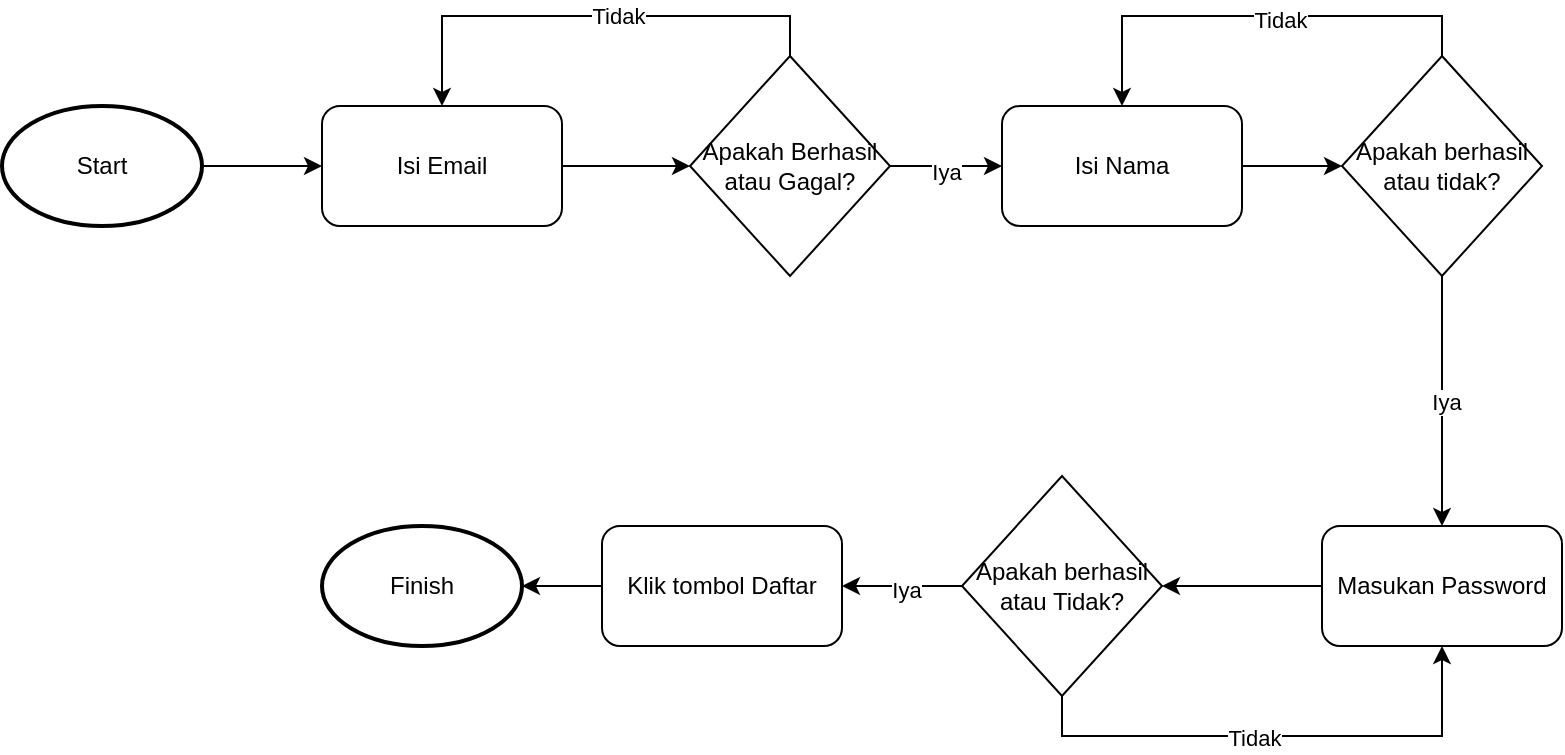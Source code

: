 <mxfile version="24.8.6">
  <diagram id="fibcwjEclzMkYl64Zc0Q" name="Halaman-2">
    <mxGraphModel dx="793" dy="459" grid="1" gridSize="10" guides="1" tooltips="1" connect="1" arrows="1" fold="1" page="1" pageScale="1" pageWidth="827" pageHeight="1169" math="0" shadow="0">
      <root>
        <mxCell id="0" />
        <mxCell id="1" parent="0" />
        <mxCell id="lwXBzrZFB9Pb2pgadV3i-12" style="edgeStyle=orthogonalEdgeStyle;rounded=0;orthogonalLoop=1;jettySize=auto;html=1;exitX=1;exitY=0.5;exitDx=0;exitDy=0;exitPerimeter=0;entryX=0;entryY=0.5;entryDx=0;entryDy=0;" edge="1" parent="1" source="lwXBzrZFB9Pb2pgadV3i-4" target="lwXBzrZFB9Pb2pgadV3i-9">
          <mxGeometry relative="1" as="geometry" />
        </mxCell>
        <mxCell id="lwXBzrZFB9Pb2pgadV3i-4" value="Start" style="strokeWidth=2;html=1;shape=mxgraph.flowchart.start_1;whiteSpace=wrap;" vertex="1" parent="1">
          <mxGeometry x="20" y="190" width="100" height="60" as="geometry" />
        </mxCell>
        <mxCell id="lwXBzrZFB9Pb2pgadV3i-13" style="edgeStyle=orthogonalEdgeStyle;rounded=0;orthogonalLoop=1;jettySize=auto;html=1;exitX=1;exitY=0.5;exitDx=0;exitDy=0;entryX=0;entryY=0.5;entryDx=0;entryDy=0;" edge="1" parent="1" source="lwXBzrZFB9Pb2pgadV3i-9" target="lwXBzrZFB9Pb2pgadV3i-11">
          <mxGeometry relative="1" as="geometry" />
        </mxCell>
        <mxCell id="lwXBzrZFB9Pb2pgadV3i-9" value="Isi Email" style="rounded=1;whiteSpace=wrap;html=1;" vertex="1" parent="1">
          <mxGeometry x="180" y="190" width="120" height="60" as="geometry" />
        </mxCell>
        <mxCell id="lwXBzrZFB9Pb2pgadV3i-14" style="edgeStyle=orthogonalEdgeStyle;rounded=0;orthogonalLoop=1;jettySize=auto;html=1;exitX=0.5;exitY=0;exitDx=0;exitDy=0;entryX=0.5;entryY=0;entryDx=0;entryDy=0;" edge="1" parent="1" source="lwXBzrZFB9Pb2pgadV3i-11" target="lwXBzrZFB9Pb2pgadV3i-9">
          <mxGeometry relative="1" as="geometry" />
        </mxCell>
        <mxCell id="lwXBzrZFB9Pb2pgadV3i-15" value="Tidak" style="edgeLabel;html=1;align=center;verticalAlign=middle;resizable=0;points=[];" vertex="1" connectable="0" parent="lwXBzrZFB9Pb2pgadV3i-14">
          <mxGeometry x="-0.113" relative="1" as="geometry">
            <mxPoint as="offset" />
          </mxGeometry>
        </mxCell>
        <mxCell id="lwXBzrZFB9Pb2pgadV3i-17" style="edgeStyle=orthogonalEdgeStyle;rounded=0;orthogonalLoop=1;jettySize=auto;html=1;exitX=1;exitY=0.5;exitDx=0;exitDy=0;entryX=0;entryY=0.5;entryDx=0;entryDy=0;" edge="1" parent="1" source="lwXBzrZFB9Pb2pgadV3i-11" target="lwXBzrZFB9Pb2pgadV3i-16">
          <mxGeometry relative="1" as="geometry" />
        </mxCell>
        <mxCell id="lwXBzrZFB9Pb2pgadV3i-18" value="Iya" style="edgeLabel;html=1;align=center;verticalAlign=middle;resizable=0;points=[];" vertex="1" connectable="0" parent="lwXBzrZFB9Pb2pgadV3i-17">
          <mxGeometry y="-3" relative="1" as="geometry">
            <mxPoint as="offset" />
          </mxGeometry>
        </mxCell>
        <mxCell id="lwXBzrZFB9Pb2pgadV3i-11" value="Apakah Berhasil atau Gagal?" style="rhombus;whiteSpace=wrap;html=1;" vertex="1" parent="1">
          <mxGeometry x="364" y="165" width="100" height="110" as="geometry" />
        </mxCell>
        <mxCell id="lwXBzrZFB9Pb2pgadV3i-20" style="edgeStyle=orthogonalEdgeStyle;rounded=0;orthogonalLoop=1;jettySize=auto;html=1;exitX=1;exitY=0.5;exitDx=0;exitDy=0;entryX=0;entryY=0.5;entryDx=0;entryDy=0;" edge="1" parent="1" source="lwXBzrZFB9Pb2pgadV3i-16" target="lwXBzrZFB9Pb2pgadV3i-19">
          <mxGeometry relative="1" as="geometry" />
        </mxCell>
        <mxCell id="lwXBzrZFB9Pb2pgadV3i-16" value="Isi Nama" style="rounded=1;whiteSpace=wrap;html=1;" vertex="1" parent="1">
          <mxGeometry x="520" y="190" width="120" height="60" as="geometry" />
        </mxCell>
        <mxCell id="lwXBzrZFB9Pb2pgadV3i-21" style="edgeStyle=orthogonalEdgeStyle;rounded=0;orthogonalLoop=1;jettySize=auto;html=1;exitX=0.5;exitY=0;exitDx=0;exitDy=0;entryX=0.5;entryY=0;entryDx=0;entryDy=0;" edge="1" parent="1" source="lwXBzrZFB9Pb2pgadV3i-19" target="lwXBzrZFB9Pb2pgadV3i-16">
          <mxGeometry relative="1" as="geometry" />
        </mxCell>
        <mxCell id="lwXBzrZFB9Pb2pgadV3i-22" value="Tidak" style="edgeLabel;html=1;align=center;verticalAlign=middle;resizable=0;points=[];" vertex="1" connectable="0" parent="lwXBzrZFB9Pb2pgadV3i-21">
          <mxGeometry x="-0.096" y="2" relative="1" as="geometry">
            <mxPoint as="offset" />
          </mxGeometry>
        </mxCell>
        <mxCell id="lwXBzrZFB9Pb2pgadV3i-24" style="edgeStyle=orthogonalEdgeStyle;rounded=0;orthogonalLoop=1;jettySize=auto;html=1;exitX=0.5;exitY=1;exitDx=0;exitDy=0;" edge="1" parent="1" source="lwXBzrZFB9Pb2pgadV3i-19" target="lwXBzrZFB9Pb2pgadV3i-23">
          <mxGeometry relative="1" as="geometry" />
        </mxCell>
        <mxCell id="lwXBzrZFB9Pb2pgadV3i-25" value="Iya" style="edgeLabel;html=1;align=center;verticalAlign=middle;resizable=0;points=[];" vertex="1" connectable="0" parent="lwXBzrZFB9Pb2pgadV3i-24">
          <mxGeometry x="0.008" y="2" relative="1" as="geometry">
            <mxPoint as="offset" />
          </mxGeometry>
        </mxCell>
        <mxCell id="lwXBzrZFB9Pb2pgadV3i-19" value="Apakah berhasil atau tidak?" style="rhombus;whiteSpace=wrap;html=1;" vertex="1" parent="1">
          <mxGeometry x="690" y="165" width="100" height="110" as="geometry" />
        </mxCell>
        <mxCell id="lwXBzrZFB9Pb2pgadV3i-28" style="edgeStyle=orthogonalEdgeStyle;rounded=0;orthogonalLoop=1;jettySize=auto;html=1;exitX=0;exitY=0.5;exitDx=0;exitDy=0;entryX=1;entryY=0.5;entryDx=0;entryDy=0;" edge="1" parent="1" source="lwXBzrZFB9Pb2pgadV3i-23" target="lwXBzrZFB9Pb2pgadV3i-27">
          <mxGeometry relative="1" as="geometry" />
        </mxCell>
        <mxCell id="lwXBzrZFB9Pb2pgadV3i-23" value="Masukan Password" style="rounded=1;whiteSpace=wrap;html=1;" vertex="1" parent="1">
          <mxGeometry x="680" y="400" width="120" height="60" as="geometry" />
        </mxCell>
        <mxCell id="lwXBzrZFB9Pb2pgadV3i-30" style="edgeStyle=orthogonalEdgeStyle;rounded=0;orthogonalLoop=1;jettySize=auto;html=1;exitX=0.5;exitY=1;exitDx=0;exitDy=0;entryX=0.5;entryY=1;entryDx=0;entryDy=0;" edge="1" parent="1" source="lwXBzrZFB9Pb2pgadV3i-27" target="lwXBzrZFB9Pb2pgadV3i-23">
          <mxGeometry relative="1" as="geometry" />
        </mxCell>
        <mxCell id="lwXBzrZFB9Pb2pgadV3i-31" value="Tidak" style="edgeLabel;html=1;align=center;verticalAlign=middle;resizable=0;points=[];" vertex="1" connectable="0" parent="lwXBzrZFB9Pb2pgadV3i-30">
          <mxGeometry x="-0.095" y="-1" relative="1" as="geometry">
            <mxPoint as="offset" />
          </mxGeometry>
        </mxCell>
        <mxCell id="lwXBzrZFB9Pb2pgadV3i-33" style="edgeStyle=orthogonalEdgeStyle;rounded=0;orthogonalLoop=1;jettySize=auto;html=1;exitX=0;exitY=0.5;exitDx=0;exitDy=0;entryX=1;entryY=0.5;entryDx=0;entryDy=0;" edge="1" parent="1" source="lwXBzrZFB9Pb2pgadV3i-27" target="lwXBzrZFB9Pb2pgadV3i-32">
          <mxGeometry relative="1" as="geometry" />
        </mxCell>
        <mxCell id="lwXBzrZFB9Pb2pgadV3i-34" value="Iya" style="edgeLabel;html=1;align=center;verticalAlign=middle;resizable=0;points=[];" vertex="1" connectable="0" parent="lwXBzrZFB9Pb2pgadV3i-33">
          <mxGeometry x="-0.044" y="2" relative="1" as="geometry">
            <mxPoint as="offset" />
          </mxGeometry>
        </mxCell>
        <mxCell id="lwXBzrZFB9Pb2pgadV3i-27" value="Apakah berhasil atau Tidak?" style="rhombus;whiteSpace=wrap;html=1;" vertex="1" parent="1">
          <mxGeometry x="500" y="375" width="100" height="110" as="geometry" />
        </mxCell>
        <mxCell id="lwXBzrZFB9Pb2pgadV3i-32" value="Klik tombol Daftar" style="rounded=1;whiteSpace=wrap;html=1;" vertex="1" parent="1">
          <mxGeometry x="320" y="400" width="120" height="60" as="geometry" />
        </mxCell>
        <mxCell id="lwXBzrZFB9Pb2pgadV3i-36" value="Finish" style="strokeWidth=2;html=1;shape=mxgraph.flowchart.start_1;whiteSpace=wrap;" vertex="1" parent="1">
          <mxGeometry x="180" y="400" width="100" height="60" as="geometry" />
        </mxCell>
        <mxCell id="lwXBzrZFB9Pb2pgadV3i-37" style="edgeStyle=orthogonalEdgeStyle;rounded=0;orthogonalLoop=1;jettySize=auto;html=1;exitX=0;exitY=0.5;exitDx=0;exitDy=0;entryX=1;entryY=0.5;entryDx=0;entryDy=0;entryPerimeter=0;" edge="1" parent="1" source="lwXBzrZFB9Pb2pgadV3i-32" target="lwXBzrZFB9Pb2pgadV3i-36">
          <mxGeometry relative="1" as="geometry" />
        </mxCell>
      </root>
    </mxGraphModel>
  </diagram>
</mxfile>
